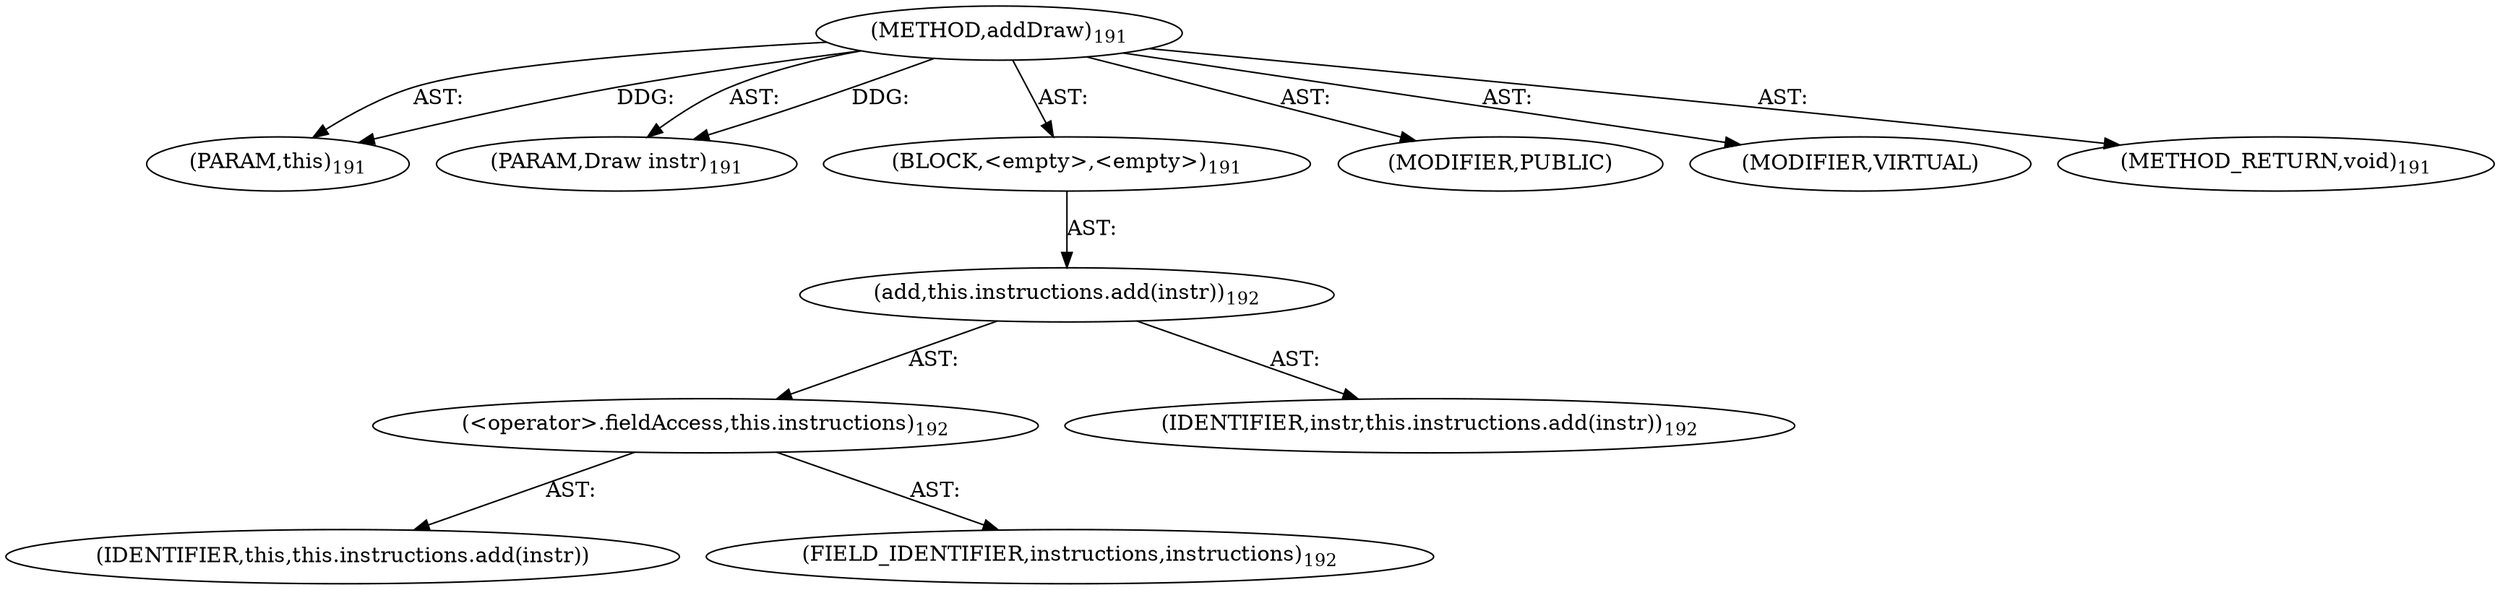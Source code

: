 digraph "addDraw" {  
"111669149706" [label = <(METHOD,addDraw)<SUB>191</SUB>> ]
"115964117014" [label = <(PARAM,this)<SUB>191</SUB>> ]
"115964117015" [label = <(PARAM,Draw instr)<SUB>191</SUB>> ]
"25769803786" [label = <(BLOCK,&lt;empty&gt;,&lt;empty&gt;)<SUB>191</SUB>> ]
"30064771092" [label = <(add,this.instructions.add(instr))<SUB>192</SUB>> ]
"30064771093" [label = <(&lt;operator&gt;.fieldAccess,this.instructions)<SUB>192</SUB>> ]
"68719476764" [label = <(IDENTIFIER,this,this.instructions.add(instr))> ]
"55834574858" [label = <(FIELD_IDENTIFIER,instructions,instructions)<SUB>192</SUB>> ]
"68719476765" [label = <(IDENTIFIER,instr,this.instructions.add(instr))<SUB>192</SUB>> ]
"133143986204" [label = <(MODIFIER,PUBLIC)> ]
"133143986205" [label = <(MODIFIER,VIRTUAL)> ]
"128849018890" [label = <(METHOD_RETURN,void)<SUB>191</SUB>> ]
  "111669149706" -> "115964117014"  [ label = "AST: "] 
  "111669149706" -> "115964117015"  [ label = "AST: "] 
  "111669149706" -> "25769803786"  [ label = "AST: "] 
  "111669149706" -> "133143986204"  [ label = "AST: "] 
  "111669149706" -> "133143986205"  [ label = "AST: "] 
  "111669149706" -> "128849018890"  [ label = "AST: "] 
  "25769803786" -> "30064771092"  [ label = "AST: "] 
  "30064771092" -> "30064771093"  [ label = "AST: "] 
  "30064771092" -> "68719476765"  [ label = "AST: "] 
  "30064771093" -> "68719476764"  [ label = "AST: "] 
  "30064771093" -> "55834574858"  [ label = "AST: "] 
  "111669149706" -> "115964117014"  [ label = "DDG: "] 
  "111669149706" -> "115964117015"  [ label = "DDG: "] 
}
